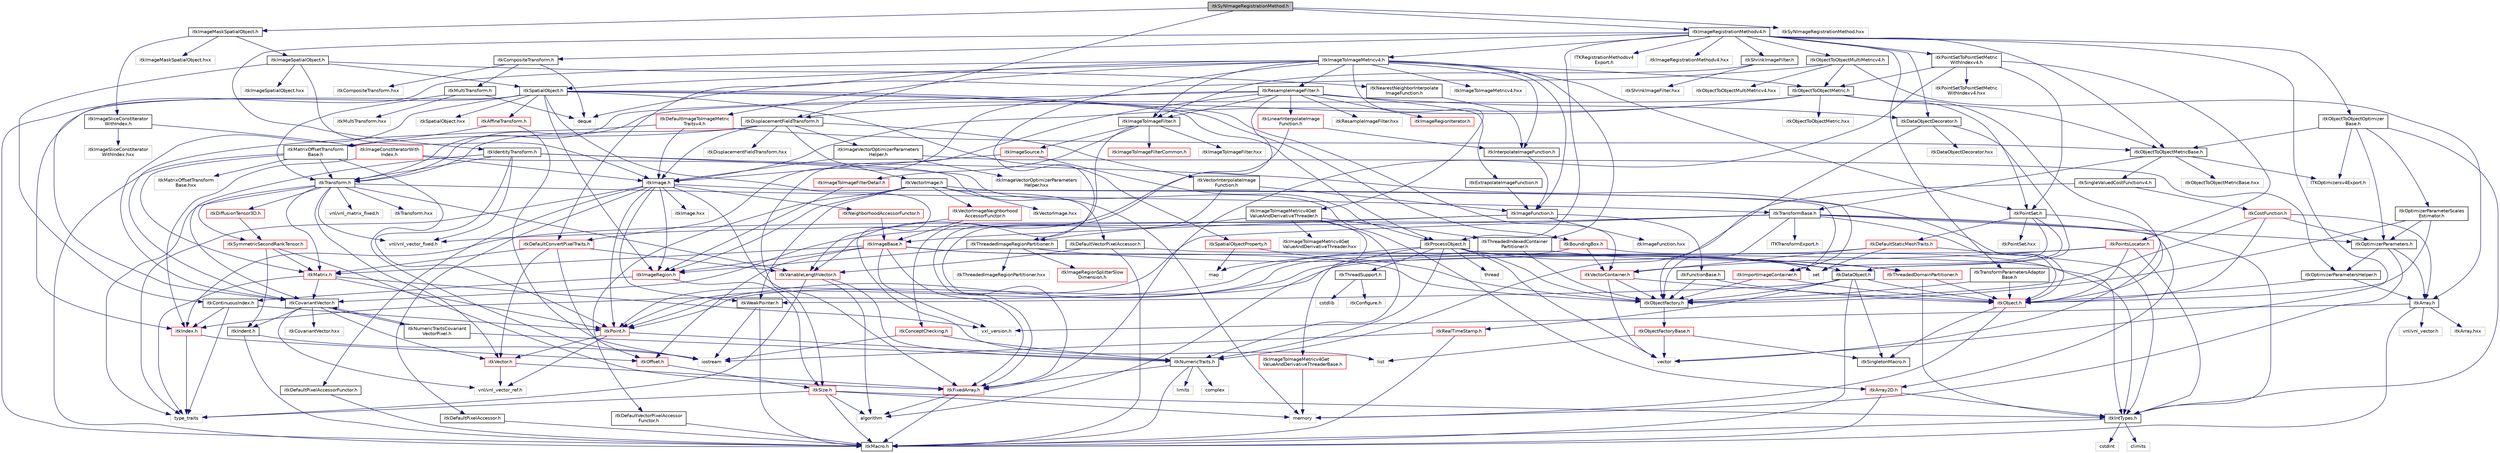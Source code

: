 digraph "itkSyNImageRegistrationMethod.h"
{
 // LATEX_PDF_SIZE
  edge [fontname="Helvetica",fontsize="10",labelfontname="Helvetica",labelfontsize="10"];
  node [fontname="Helvetica",fontsize="10",shape=record];
  Node1 [label="itkSyNImageRegistrationMethod.h",height=0.2,width=0.4,color="black", fillcolor="grey75", style="filled", fontcolor="black",tooltip=" "];
  Node1 -> Node2 [color="midnightblue",fontsize="10",style="solid",fontname="Helvetica"];
  Node2 [label="itkImageRegistrationMethodv4.h",height=0.2,width=0.4,color="black", fillcolor="white", style="filled",URL="$itkImageRegistrationMethodv4_8h.html",tooltip=" "];
  Node2 -> Node3 [color="midnightblue",fontsize="10",style="solid",fontname="Helvetica"];
  Node3 [label="itkProcessObject.h",height=0.2,width=0.4,color="black", fillcolor="white", style="filled",URL="$itkProcessObject_8h.html",tooltip=" "];
  Node3 -> Node4 [color="midnightblue",fontsize="10",style="solid",fontname="Helvetica"];
  Node4 [label="itkDataObject.h",height=0.2,width=0.4,color="black", fillcolor="white", style="filled",URL="$itkDataObject_8h.html",tooltip=" "];
  Node4 -> Node5 [color="midnightblue",fontsize="10",style="solid",fontname="Helvetica"];
  Node5 [label="itkObject.h",height=0.2,width=0.4,color="red", fillcolor="white", style="filled",URL="$itkObject_8h.html",tooltip=" "];
  Node5 -> Node18 [color="midnightblue",fontsize="10",style="solid",fontname="Helvetica"];
  Node18 [label="itkSingletonMacro.h",height=0.2,width=0.4,color="black", fillcolor="white", style="filled",URL="$itkSingletonMacro_8h.html",tooltip=" "];
  Node5 -> Node28 [color="midnightblue",fontsize="10",style="solid",fontname="Helvetica"];
  Node28 [label="memory",height=0.2,width=0.4,color="grey75", fillcolor="white", style="filled",tooltip=" "];
  Node4 -> Node7 [color="midnightblue",fontsize="10",style="solid",fontname="Helvetica"];
  Node7 [label="itkMacro.h",height=0.2,width=0.4,color="black", fillcolor="white", style="filled",URL="$itkMacro_8h.html",tooltip=" "];
  Node4 -> Node18 [color="midnightblue",fontsize="10",style="solid",fontname="Helvetica"];
  Node4 -> Node30 [color="midnightblue",fontsize="10",style="solid",fontname="Helvetica"];
  Node30 [label="itkWeakPointer.h",height=0.2,width=0.4,color="black", fillcolor="white", style="filled",URL="$itkWeakPointer_8h.html",tooltip=" "];
  Node30 -> Node7 [color="midnightblue",fontsize="10",style="solid",fontname="Helvetica"];
  Node30 -> Node9 [color="midnightblue",fontsize="10",style="solid",fontname="Helvetica"];
  Node9 [label="iostream",height=0.2,width=0.4,color="grey75", fillcolor="white", style="filled",tooltip=" "];
  Node4 -> Node31 [color="midnightblue",fontsize="10",style="solid",fontname="Helvetica"];
  Node31 [label="itkRealTimeStamp.h",height=0.2,width=0.4,color="red", fillcolor="white", style="filled",URL="$itkRealTimeStamp_8h.html",tooltip=" "];
  Node31 -> Node7 [color="midnightblue",fontsize="10",style="solid",fontname="Helvetica"];
  Node31 -> Node9 [color="midnightblue",fontsize="10",style="solid",fontname="Helvetica"];
  Node4 -> Node33 [color="midnightblue",fontsize="10",style="solid",fontname="Helvetica"];
  Node33 [label="itkObjectFactory.h",height=0.2,width=0.4,color="black", fillcolor="white", style="filled",URL="$itkObjectFactory_8h.html",tooltip=" "];
  Node33 -> Node34 [color="midnightblue",fontsize="10",style="solid",fontname="Helvetica"];
  Node34 [label="itkObjectFactoryBase.h",height=0.2,width=0.4,color="red", fillcolor="white", style="filled",URL="$itkObjectFactoryBase_8h.html",tooltip=" "];
  Node34 -> Node18 [color="midnightblue",fontsize="10",style="solid",fontname="Helvetica"];
  Node34 -> Node38 [color="midnightblue",fontsize="10",style="solid",fontname="Helvetica"];
  Node38 [label="list",height=0.2,width=0.4,color="grey75", fillcolor="white", style="filled",tooltip=" "];
  Node34 -> Node25 [color="midnightblue",fontsize="10",style="solid",fontname="Helvetica"];
  Node25 [label="vector",height=0.2,width=0.4,color="grey75", fillcolor="white", style="filled",tooltip=" "];
  Node3 -> Node33 [color="midnightblue",fontsize="10",style="solid",fontname="Helvetica"];
  Node3 -> Node39 [color="midnightblue",fontsize="10",style="solid",fontname="Helvetica"];
  Node39 [label="itkNumericTraits.h",height=0.2,width=0.4,color="black", fillcolor="white", style="filled",URL="$itkNumericTraits_8h.html",tooltip=" "];
  Node39 -> Node7 [color="midnightblue",fontsize="10",style="solid",fontname="Helvetica"];
  Node39 -> Node40 [color="midnightblue",fontsize="10",style="solid",fontname="Helvetica"];
  Node40 [label="limits",height=0.2,width=0.4,color="grey75", fillcolor="white", style="filled",tooltip=" "];
  Node39 -> Node41 [color="midnightblue",fontsize="10",style="solid",fontname="Helvetica"];
  Node41 [label="complex",height=0.2,width=0.4,color="grey75", fillcolor="white", style="filled",tooltip=" "];
  Node39 -> Node42 [color="midnightblue",fontsize="10",style="solid",fontname="Helvetica"];
  Node42 [label="itkFixedArray.h",height=0.2,width=0.4,color="red", fillcolor="white", style="filled",URL="$itkFixedArray_8h.html",tooltip=" "];
  Node42 -> Node7 [color="midnightblue",fontsize="10",style="solid",fontname="Helvetica"];
  Node42 -> Node24 [color="midnightblue",fontsize="10",style="solid",fontname="Helvetica"];
  Node24 [label="algorithm",height=0.2,width=0.4,color="grey75", fillcolor="white", style="filled",tooltip=" "];
  Node3 -> Node47 [color="midnightblue",fontsize="10",style="solid",fontname="Helvetica"];
  Node47 [label="itkThreadSupport.h",height=0.2,width=0.4,color="black", fillcolor="white", style="filled",URL="$itkThreadSupport_8h.html",tooltip=" "];
  Node47 -> Node48 [color="midnightblue",fontsize="10",style="solid",fontname="Helvetica"];
  Node48 [label="cstdlib",height=0.2,width=0.4,color="grey75", fillcolor="white", style="filled",tooltip=" "];
  Node47 -> Node12 [color="midnightblue",fontsize="10",style="solid",fontname="Helvetica"];
  Node12 [label="itkConfigure.h",height=0.2,width=0.4,color="grey75", fillcolor="white", style="filled",tooltip=" "];
  Node3 -> Node25 [color="midnightblue",fontsize="10",style="solid",fontname="Helvetica"];
  Node3 -> Node26 [color="midnightblue",fontsize="10",style="solid",fontname="Helvetica"];
  Node26 [label="map",height=0.2,width=0.4,color="grey75", fillcolor="white", style="filled",tooltip=" "];
  Node3 -> Node49 [color="midnightblue",fontsize="10",style="solid",fontname="Helvetica"];
  Node49 [label="set",height=0.2,width=0.4,color="grey75", fillcolor="white", style="filled",tooltip=" "];
  Node3 -> Node24 [color="midnightblue",fontsize="10",style="solid",fontname="Helvetica"];
  Node3 -> Node50 [color="midnightblue",fontsize="10",style="solid",fontname="Helvetica"];
  Node50 [label="thread",height=0.2,width=0.4,color="grey75", fillcolor="white", style="filled",tooltip=" "];
  Node2 -> Node51 [color="midnightblue",fontsize="10",style="solid",fontname="Helvetica"];
  Node51 [label="itkCompositeTransform.h",height=0.2,width=0.4,color="black", fillcolor="white", style="filled",URL="$itkCompositeTransform_8h.html",tooltip=" "];
  Node51 -> Node52 [color="midnightblue",fontsize="10",style="solid",fontname="Helvetica"];
  Node52 [label="itkMultiTransform.h",height=0.2,width=0.4,color="black", fillcolor="white", style="filled",URL="$itkMultiTransform_8h.html",tooltip=" "];
  Node52 -> Node53 [color="midnightblue",fontsize="10",style="solid",fontname="Helvetica"];
  Node53 [label="itkTransform.h",height=0.2,width=0.4,color="black", fillcolor="white", style="filled",URL="$itkTransform_8h.html",tooltip=" "];
  Node53 -> Node11 [color="midnightblue",fontsize="10",style="solid",fontname="Helvetica"];
  Node11 [label="type_traits",height=0.2,width=0.4,color="grey75", fillcolor="white", style="filled",tooltip=" "];
  Node53 -> Node54 [color="midnightblue",fontsize="10",style="solid",fontname="Helvetica"];
  Node54 [label="itkTransformBase.h",height=0.2,width=0.4,color="black", fillcolor="white", style="filled",URL="$itkTransformBase_8h.html",tooltip=" "];
  Node54 -> Node55 [color="midnightblue",fontsize="10",style="solid",fontname="Helvetica"];
  Node55 [label="ITKTransformExport.h",height=0.2,width=0.4,color="grey75", fillcolor="white", style="filled",tooltip=" "];
  Node54 -> Node5 [color="midnightblue",fontsize="10",style="solid",fontname="Helvetica"];
  Node54 -> Node56 [color="midnightblue",fontsize="10",style="solid",fontname="Helvetica"];
  Node56 [label="itkPoint.h",height=0.2,width=0.4,color="red", fillcolor="white", style="filled",URL="$itkPoint_8h.html",tooltip=" "];
  Node56 -> Node39 [color="midnightblue",fontsize="10",style="solid",fontname="Helvetica"];
  Node56 -> Node57 [color="midnightblue",fontsize="10",style="solid",fontname="Helvetica"];
  Node57 [label="itkVector.h",height=0.2,width=0.4,color="red", fillcolor="white", style="filled",URL="$itkVector_8h.html",tooltip=" "];
  Node57 -> Node42 [color="midnightblue",fontsize="10",style="solid",fontname="Helvetica"];
  Node57 -> Node58 [color="midnightblue",fontsize="10",style="solid",fontname="Helvetica"];
  Node58 [label="vnl/vnl_vector_ref.h",height=0.2,width=0.4,color="grey75", fillcolor="white", style="filled",tooltip=" "];
  Node56 -> Node58 [color="midnightblue",fontsize="10",style="solid",fontname="Helvetica"];
  Node54 -> Node69 [color="midnightblue",fontsize="10",style="solid",fontname="Helvetica"];
  Node69 [label="itkCovariantVector.h",height=0.2,width=0.4,color="black", fillcolor="white", style="filled",URL="$itkCovariantVector_8h.html",tooltip=" "];
  Node69 -> Node19 [color="midnightblue",fontsize="10",style="solid",fontname="Helvetica"];
  Node19 [label="itkIndent.h",height=0.2,width=0.4,color="black", fillcolor="white", style="filled",URL="$itkIndent_8h.html",tooltip=" "];
  Node19 -> Node7 [color="midnightblue",fontsize="10",style="solid",fontname="Helvetica"];
  Node19 -> Node9 [color="midnightblue",fontsize="10",style="solid",fontname="Helvetica"];
  Node69 -> Node57 [color="midnightblue",fontsize="10",style="solid",fontname="Helvetica"];
  Node69 -> Node58 [color="midnightblue",fontsize="10",style="solid",fontname="Helvetica"];
  Node69 -> Node70 [color="midnightblue",fontsize="10",style="solid",fontname="Helvetica"];
  Node70 [label="itkNumericTraitsCovariant\lVectorPixel.h",height=0.2,width=0.4,color="black", fillcolor="white", style="filled",URL="$itkNumericTraitsCovariantVectorPixel_8h.html",tooltip=" "];
  Node70 -> Node39 [color="midnightblue",fontsize="10",style="solid",fontname="Helvetica"];
  Node70 -> Node69 [color="midnightblue",fontsize="10",style="solid",fontname="Helvetica"];
  Node69 -> Node71 [color="midnightblue",fontsize="10",style="solid",fontname="Helvetica"];
  Node71 [label="itkCovariantVector.hxx",height=0.2,width=0.4,color="grey75", fillcolor="white", style="filled",tooltip=" "];
  Node54 -> Node72 [color="midnightblue",fontsize="10",style="solid",fontname="Helvetica"];
  Node72 [label="vnl/vnl_vector_fixed.h",height=0.2,width=0.4,color="grey75", fillcolor="white", style="filled",tooltip=" "];
  Node54 -> Node73 [color="midnightblue",fontsize="10",style="solid",fontname="Helvetica"];
  Node73 [label="itkArray2D.h",height=0.2,width=0.4,color="red", fillcolor="white", style="filled",URL="$itkArray2D_8h.html",tooltip=" "];
  Node73 -> Node7 [color="midnightblue",fontsize="10",style="solid",fontname="Helvetica"];
  Node73 -> Node14 [color="midnightblue",fontsize="10",style="solid",fontname="Helvetica"];
  Node14 [label="itkIntTypes.h",height=0.2,width=0.4,color="black", fillcolor="white", style="filled",URL="$itkIntTypes_8h.html",tooltip=" "];
  Node14 -> Node7 [color="midnightblue",fontsize="10",style="solid",fontname="Helvetica"];
  Node14 -> Node15 [color="midnightblue",fontsize="10",style="solid",fontname="Helvetica"];
  Node15 [label="cstdint",height=0.2,width=0.4,color="grey75", fillcolor="white", style="filled",tooltip=" "];
  Node14 -> Node16 [color="midnightblue",fontsize="10",style="solid",fontname="Helvetica"];
  Node16 [label="climits",height=0.2,width=0.4,color="grey75", fillcolor="white", style="filled",tooltip=" "];
  Node54 -> Node76 [color="midnightblue",fontsize="10",style="solid",fontname="Helvetica"];
  Node76 [label="itkOptimizerParameters.h",height=0.2,width=0.4,color="black", fillcolor="white", style="filled",URL="$itkOptimizerParameters_8h.html",tooltip=" "];
  Node76 -> Node77 [color="midnightblue",fontsize="10",style="solid",fontname="Helvetica"];
  Node77 [label="itkArray.h",height=0.2,width=0.4,color="black", fillcolor="white", style="filled",URL="$itkArray_8h.html",tooltip=" "];
  Node77 -> Node7 [color="midnightblue",fontsize="10",style="solid",fontname="Helvetica"];
  Node77 -> Node67 [color="midnightblue",fontsize="10",style="solid",fontname="Helvetica"];
  Node67 [label="vxl_version.h",height=0.2,width=0.4,color="grey75", fillcolor="white", style="filled",tooltip=" "];
  Node77 -> Node78 [color="midnightblue",fontsize="10",style="solid",fontname="Helvetica"];
  Node78 [label="vnl/vnl_vector.h",height=0.2,width=0.4,color="grey75", fillcolor="white", style="filled",tooltip=" "];
  Node77 -> Node79 [color="midnightblue",fontsize="10",style="solid",fontname="Helvetica"];
  Node79 [label="itkArray.hxx",height=0.2,width=0.4,color="grey75", fillcolor="white", style="filled",tooltip=" "];
  Node76 -> Node80 [color="midnightblue",fontsize="10",style="solid",fontname="Helvetica"];
  Node80 [label="itkOptimizerParametersHelper.h",height=0.2,width=0.4,color="black", fillcolor="white", style="filled",URL="$itkOptimizerParametersHelper_8h.html",tooltip=" "];
  Node80 -> Node5 [color="midnightblue",fontsize="10",style="solid",fontname="Helvetica"];
  Node80 -> Node77 [color="midnightblue",fontsize="10",style="solid",fontname="Helvetica"];
  Node76 -> Node28 [color="midnightblue",fontsize="10",style="solid",fontname="Helvetica"];
  Node54 -> Node33 [color="midnightblue",fontsize="10",style="solid",fontname="Helvetica"];
  Node54 -> Node14 [color="midnightblue",fontsize="10",style="solid",fontname="Helvetica"];
  Node53 -> Node57 [color="midnightblue",fontsize="10",style="solid",fontname="Helvetica"];
  Node53 -> Node81 [color="midnightblue",fontsize="10",style="solid",fontname="Helvetica"];
  Node81 [label="itkSymmetricSecondRankTensor.h",height=0.2,width=0.4,color="red", fillcolor="white", style="filled",URL="$itkSymmetricSecondRankTensor_8h.html",tooltip=" "];
  Node81 -> Node19 [color="midnightblue",fontsize="10",style="solid",fontname="Helvetica"];
  Node81 -> Node42 [color="midnightblue",fontsize="10",style="solid",fontname="Helvetica"];
  Node81 -> Node82 [color="midnightblue",fontsize="10",style="solid",fontname="Helvetica"];
  Node82 [label="itkMatrix.h",height=0.2,width=0.4,color="red", fillcolor="white", style="filled",URL="$itkMatrix_8h.html",tooltip=" "];
  Node82 -> Node56 [color="midnightblue",fontsize="10",style="solid",fontname="Helvetica"];
  Node82 -> Node69 [color="midnightblue",fontsize="10",style="solid",fontname="Helvetica"];
  Node82 -> Node67 [color="midnightblue",fontsize="10",style="solid",fontname="Helvetica"];
  Node82 -> Node11 [color="midnightblue",fontsize="10",style="solid",fontname="Helvetica"];
  Node53 -> Node96 [color="midnightblue",fontsize="10",style="solid",fontname="Helvetica"];
  Node96 [label="itkDiffusionTensor3D.h",height=0.2,width=0.4,color="red", fillcolor="white", style="filled",URL="$itkDiffusionTensor3D_8h.html",tooltip=" "];
  Node96 -> Node81 [color="midnightblue",fontsize="10",style="solid",fontname="Helvetica"];
  Node53 -> Node99 [color="midnightblue",fontsize="10",style="solid",fontname="Helvetica"];
  Node99 [label="itkVariableLengthVector.h",height=0.2,width=0.4,color="red", fillcolor="white", style="filled",URL="$itkVariableLengthVector_8h.html",tooltip=" "];
  Node99 -> Node24 [color="midnightblue",fontsize="10",style="solid",fontname="Helvetica"];
  Node99 -> Node11 [color="midnightblue",fontsize="10",style="solid",fontname="Helvetica"];
  Node99 -> Node39 [color="midnightblue",fontsize="10",style="solid",fontname="Helvetica"];
  Node53 -> Node72 [color="midnightblue",fontsize="10",style="solid",fontname="Helvetica"];
  Node53 -> Node92 [color="midnightblue",fontsize="10",style="solid",fontname="Helvetica"];
  Node92 [label="vnl/vnl_matrix_fixed.h",height=0.2,width=0.4,color="grey75", fillcolor="white", style="filled",tooltip=" "];
  Node53 -> Node82 [color="midnightblue",fontsize="10",style="solid",fontname="Helvetica"];
  Node53 -> Node107 [color="midnightblue",fontsize="10",style="solid",fontname="Helvetica"];
  Node107 [label="itkTransform.hxx",height=0.2,width=0.4,color="grey75", fillcolor="white", style="filled",tooltip=" "];
  Node52 -> Node108 [color="midnightblue",fontsize="10",style="solid",fontname="Helvetica"];
  Node108 [label="deque",height=0.2,width=0.4,color="grey75", fillcolor="white", style="filled",tooltip=" "];
  Node52 -> Node109 [color="midnightblue",fontsize="10",style="solid",fontname="Helvetica"];
  Node109 [label="itkMultiTransform.hxx",height=0.2,width=0.4,color="grey75", fillcolor="white", style="filled",tooltip=" "];
  Node51 -> Node108 [color="midnightblue",fontsize="10",style="solid",fontname="Helvetica"];
  Node51 -> Node110 [color="midnightblue",fontsize="10",style="solid",fontname="Helvetica"];
  Node110 [label="itkCompositeTransform.hxx",height=0.2,width=0.4,color="grey75", fillcolor="white", style="filled",tooltip=" "];
  Node2 -> Node111 [color="midnightblue",fontsize="10",style="solid",fontname="Helvetica"];
  Node111 [label="itkDataObjectDecorator.h",height=0.2,width=0.4,color="black", fillcolor="white", style="filled",URL="$itkDataObjectDecorator_8h.html",tooltip=" "];
  Node111 -> Node4 [color="midnightblue",fontsize="10",style="solid",fontname="Helvetica"];
  Node111 -> Node33 [color="midnightblue",fontsize="10",style="solid",fontname="Helvetica"];
  Node111 -> Node112 [color="midnightblue",fontsize="10",style="solid",fontname="Helvetica"];
  Node112 [label="itkDataObjectDecorator.hxx",height=0.2,width=0.4,color="grey75", fillcolor="white", style="filled",tooltip=" "];
  Node2 -> Node113 [color="midnightblue",fontsize="10",style="solid",fontname="Helvetica"];
  Node113 [label="itkObjectToObjectMetricBase.h",height=0.2,width=0.4,color="black", fillcolor="white", style="filled",URL="$itkObjectToObjectMetricBase_8h.html",tooltip=" "];
  Node113 -> Node54 [color="midnightblue",fontsize="10",style="solid",fontname="Helvetica"];
  Node113 -> Node114 [color="midnightblue",fontsize="10",style="solid",fontname="Helvetica"];
  Node114 [label="itkSingleValuedCostFunctionv4.h",height=0.2,width=0.4,color="black", fillcolor="white", style="filled",URL="$itkSingleValuedCostFunctionv4_8h.html",tooltip=" "];
  Node114 -> Node115 [color="midnightblue",fontsize="10",style="solid",fontname="Helvetica"];
  Node115 [label="itkCostFunction.h",height=0.2,width=0.4,color="red", fillcolor="white", style="filled",URL="$itkCostFunction_8h.html",tooltip=" "];
  Node115 -> Node5 [color="midnightblue",fontsize="10",style="solid",fontname="Helvetica"];
  Node115 -> Node33 [color="midnightblue",fontsize="10",style="solid",fontname="Helvetica"];
  Node115 -> Node77 [color="midnightblue",fontsize="10",style="solid",fontname="Helvetica"];
  Node115 -> Node76 [color="midnightblue",fontsize="10",style="solid",fontname="Helvetica"];
  Node114 -> Node39 [color="midnightblue",fontsize="10",style="solid",fontname="Helvetica"];
  Node113 -> Node117 [color="midnightblue",fontsize="10",style="solid",fontname="Helvetica"];
  Node117 [label="ITKOptimizersv4Export.h",height=0.2,width=0.4,color="grey75", fillcolor="white", style="filled",tooltip=" "];
  Node113 -> Node118 [color="midnightblue",fontsize="10",style="solid",fontname="Helvetica"];
  Node118 [label="itkObjectToObjectMetricBase.hxx",height=0.2,width=0.4,color="grey75", fillcolor="white", style="filled",tooltip=" "];
  Node2 -> Node119 [color="midnightblue",fontsize="10",style="solid",fontname="Helvetica"];
  Node119 [label="itkObjectToObjectMultiMetricv4.h",height=0.2,width=0.4,color="black", fillcolor="white", style="filled",URL="$itkObjectToObjectMultiMetricv4_8h.html",tooltip=" "];
  Node119 -> Node120 [color="midnightblue",fontsize="10",style="solid",fontname="Helvetica"];
  Node120 [label="itkObjectToObjectMetric.h",height=0.2,width=0.4,color="black", fillcolor="white", style="filled",URL="$itkObjectToObjectMetric_8h.html",tooltip=" "];
  Node120 -> Node113 [color="midnightblue",fontsize="10",style="solid",fontname="Helvetica"];
  Node120 -> Node121 [color="midnightblue",fontsize="10",style="solid",fontname="Helvetica"];
  Node121 [label="itkDisplacementFieldTransform.h",height=0.2,width=0.4,color="black", fillcolor="white", style="filled",URL="$itkDisplacementFieldTransform_8h.html",tooltip=" "];
  Node121 -> Node53 [color="midnightblue",fontsize="10",style="solid",fontname="Helvetica"];
  Node121 -> Node122 [color="midnightblue",fontsize="10",style="solid",fontname="Helvetica"];
  Node122 [label="itkImage.h",height=0.2,width=0.4,color="black", fillcolor="white", style="filled",URL="$itkImage_8h.html",tooltip=" "];
  Node122 -> Node123 [color="midnightblue",fontsize="10",style="solid",fontname="Helvetica"];
  Node123 [label="itkImageRegion.h",height=0.2,width=0.4,color="red", fillcolor="white", style="filled",URL="$itkImageRegion_8h.html",tooltip=" "];
  Node123 -> Node125 [color="midnightblue",fontsize="10",style="solid",fontname="Helvetica"];
  Node125 [label="itkSize.h",height=0.2,width=0.4,color="red", fillcolor="white", style="filled",URL="$itkSize_8h.html",tooltip=" "];
  Node125 -> Node14 [color="midnightblue",fontsize="10",style="solid",fontname="Helvetica"];
  Node125 -> Node7 [color="midnightblue",fontsize="10",style="solid",fontname="Helvetica"];
  Node125 -> Node24 [color="midnightblue",fontsize="10",style="solid",fontname="Helvetica"];
  Node125 -> Node11 [color="midnightblue",fontsize="10",style="solid",fontname="Helvetica"];
  Node125 -> Node28 [color="midnightblue",fontsize="10",style="solid",fontname="Helvetica"];
  Node123 -> Node127 [color="midnightblue",fontsize="10",style="solid",fontname="Helvetica"];
  Node127 [label="itkContinuousIndex.h",height=0.2,width=0.4,color="black", fillcolor="white", style="filled",URL="$itkContinuousIndex_8h.html",tooltip=" "];
  Node127 -> Node56 [color="midnightblue",fontsize="10",style="solid",fontname="Helvetica"];
  Node127 -> Node128 [color="midnightblue",fontsize="10",style="solid",fontname="Helvetica"];
  Node128 [label="itkIndex.h",height=0.2,width=0.4,color="red", fillcolor="white", style="filled",URL="$itkIndex_8h.html",tooltip=" "];
  Node128 -> Node129 [color="midnightblue",fontsize="10",style="solid",fontname="Helvetica"];
  Node129 [label="itkOffset.h",height=0.2,width=0.4,color="red", fillcolor="white", style="filled",URL="$itkOffset_8h.html",tooltip=" "];
  Node129 -> Node125 [color="midnightblue",fontsize="10",style="solid",fontname="Helvetica"];
  Node128 -> Node11 [color="midnightblue",fontsize="10",style="solid",fontname="Helvetica"];
  Node127 -> Node11 [color="midnightblue",fontsize="10",style="solid",fontname="Helvetica"];
  Node122 -> Node131 [color="midnightblue",fontsize="10",style="solid",fontname="Helvetica"];
  Node131 [label="itkImportImageContainer.h",height=0.2,width=0.4,color="red", fillcolor="white", style="filled",URL="$itkImportImageContainer_8h.html",tooltip=" "];
  Node131 -> Node5 [color="midnightblue",fontsize="10",style="solid",fontname="Helvetica"];
  Node131 -> Node33 [color="midnightblue",fontsize="10",style="solid",fontname="Helvetica"];
  Node122 -> Node133 [color="midnightblue",fontsize="10",style="solid",fontname="Helvetica"];
  Node133 [label="itkDefaultPixelAccessor.h",height=0.2,width=0.4,color="black", fillcolor="white", style="filled",URL="$itkDefaultPixelAccessor_8h.html",tooltip=" "];
  Node133 -> Node7 [color="midnightblue",fontsize="10",style="solid",fontname="Helvetica"];
  Node122 -> Node134 [color="midnightblue",fontsize="10",style="solid",fontname="Helvetica"];
  Node134 [label="itkDefaultPixelAccessorFunctor.h",height=0.2,width=0.4,color="black", fillcolor="white", style="filled",URL="$itkDefaultPixelAccessorFunctor_8h.html",tooltip=" "];
  Node134 -> Node7 [color="midnightblue",fontsize="10",style="solid",fontname="Helvetica"];
  Node122 -> Node56 [color="midnightblue",fontsize="10",style="solid",fontname="Helvetica"];
  Node122 -> Node42 [color="midnightblue",fontsize="10",style="solid",fontname="Helvetica"];
  Node122 -> Node30 [color="midnightblue",fontsize="10",style="solid",fontname="Helvetica"];
  Node122 -> Node135 [color="midnightblue",fontsize="10",style="solid",fontname="Helvetica"];
  Node135 [label="itkNeighborhoodAccessorFunctor.h",height=0.2,width=0.4,color="red", fillcolor="white", style="filled",URL="$itkNeighborhoodAccessorFunctor_8h.html",tooltip=" "];
  Node135 -> Node142 [color="midnightblue",fontsize="10",style="solid",fontname="Helvetica"];
  Node142 [label="itkImageBase.h",height=0.2,width=0.4,color="red", fillcolor="white", style="filled",URL="$itkImageBase_8h.html",tooltip=" "];
  Node142 -> Node4 [color="midnightblue",fontsize="10",style="solid",fontname="Helvetica"];
  Node142 -> Node123 [color="midnightblue",fontsize="10",style="solid",fontname="Helvetica"];
  Node142 -> Node82 [color="midnightblue",fontsize="10",style="solid",fontname="Helvetica"];
  Node142 -> Node33 [color="midnightblue",fontsize="10",style="solid",fontname="Helvetica"];
  Node142 -> Node129 [color="midnightblue",fontsize="10",style="solid",fontname="Helvetica"];
  Node142 -> Node42 [color="midnightblue",fontsize="10",style="solid",fontname="Helvetica"];
  Node142 -> Node67 [color="midnightblue",fontsize="10",style="solid",fontname="Helvetica"];
  Node122 -> Node11 [color="midnightblue",fontsize="10",style="solid",fontname="Helvetica"];
  Node122 -> Node146 [color="midnightblue",fontsize="10",style="solid",fontname="Helvetica"];
  Node146 [label="itkImage.hxx",height=0.2,width=0.4,color="grey75", fillcolor="white", style="filled",tooltip=" "];
  Node121 -> Node147 [color="midnightblue",fontsize="10",style="solid",fontname="Helvetica"];
  Node147 [label="itkVectorImage.h",height=0.2,width=0.4,color="black", fillcolor="white", style="filled",URL="$itkVectorImage_8h.html",tooltip=" "];
  Node147 -> Node123 [color="midnightblue",fontsize="10",style="solid",fontname="Helvetica"];
  Node147 -> Node131 [color="midnightblue",fontsize="10",style="solid",fontname="Helvetica"];
  Node147 -> Node148 [color="midnightblue",fontsize="10",style="solid",fontname="Helvetica"];
  Node148 [label="itkDefaultVectorPixelAccessor.h",height=0.2,width=0.4,color="black", fillcolor="white", style="filled",URL="$itkDefaultVectorPixelAccessor_8h.html",tooltip=" "];
  Node148 -> Node7 [color="midnightblue",fontsize="10",style="solid",fontname="Helvetica"];
  Node148 -> Node99 [color="midnightblue",fontsize="10",style="solid",fontname="Helvetica"];
  Node148 -> Node14 [color="midnightblue",fontsize="10",style="solid",fontname="Helvetica"];
  Node147 -> Node149 [color="midnightblue",fontsize="10",style="solid",fontname="Helvetica"];
  Node149 [label="itkDefaultVectorPixelAccessor\lFunctor.h",height=0.2,width=0.4,color="black", fillcolor="white", style="filled",URL="$itkDefaultVectorPixelAccessorFunctor_8h.html",tooltip=" "];
  Node149 -> Node7 [color="midnightblue",fontsize="10",style="solid",fontname="Helvetica"];
  Node147 -> Node150 [color="midnightblue",fontsize="10",style="solid",fontname="Helvetica"];
  Node150 [label="itkVectorImageNeighborhood\lAccessorFunctor.h",height=0.2,width=0.4,color="red", fillcolor="white", style="filled",URL="$itkVectorImageNeighborhoodAccessorFunctor_8h.html",tooltip=" "];
  Node150 -> Node99 [color="midnightblue",fontsize="10",style="solid",fontname="Helvetica"];
  Node150 -> Node142 [color="midnightblue",fontsize="10",style="solid",fontname="Helvetica"];
  Node147 -> Node30 [color="midnightblue",fontsize="10",style="solid",fontname="Helvetica"];
  Node147 -> Node151 [color="midnightblue",fontsize="10",style="solid",fontname="Helvetica"];
  Node151 [label="itkVectorImage.hxx",height=0.2,width=0.4,color="grey75", fillcolor="white", style="filled",tooltip=" "];
  Node121 -> Node152 [color="midnightblue",fontsize="10",style="solid",fontname="Helvetica"];
  Node152 [label="itkMatrixOffsetTransform\lBase.h",height=0.2,width=0.4,color="black", fillcolor="white", style="filled",URL="$itkMatrixOffsetTransformBase_8h.html",tooltip=" "];
  Node152 -> Node7 [color="midnightblue",fontsize="10",style="solid",fontname="Helvetica"];
  Node152 -> Node82 [color="midnightblue",fontsize="10",style="solid",fontname="Helvetica"];
  Node152 -> Node53 [color="midnightblue",fontsize="10",style="solid",fontname="Helvetica"];
  Node152 -> Node9 [color="midnightblue",fontsize="10",style="solid",fontname="Helvetica"];
  Node152 -> Node153 [color="midnightblue",fontsize="10",style="solid",fontname="Helvetica"];
  Node153 [label="itkMatrixOffsetTransform\lBase.hxx",height=0.2,width=0.4,color="grey75", fillcolor="white", style="filled",tooltip=" "];
  Node121 -> Node154 [color="midnightblue",fontsize="10",style="solid",fontname="Helvetica"];
  Node154 [label="itkImageVectorOptimizerParameters\lHelper.h",height=0.2,width=0.4,color="black", fillcolor="white", style="filled",URL="$itkImageVectorOptimizerParametersHelper_8h.html",tooltip=" "];
  Node154 -> Node80 [color="midnightblue",fontsize="10",style="solid",fontname="Helvetica"];
  Node154 -> Node122 [color="midnightblue",fontsize="10",style="solid",fontname="Helvetica"];
  Node154 -> Node155 [color="midnightblue",fontsize="10",style="solid",fontname="Helvetica"];
  Node155 [label="itkImageVectorOptimizerParameters\lHelper.hxx",height=0.2,width=0.4,color="grey75", fillcolor="white", style="filled",tooltip=" "];
  Node121 -> Node156 [color="midnightblue",fontsize="10",style="solid",fontname="Helvetica"];
  Node156 [label="itkVectorInterpolateImage\lFunction.h",height=0.2,width=0.4,color="black", fillcolor="white", style="filled",URL="$itkVectorInterpolateImageFunction_8h.html",tooltip=" "];
  Node156 -> Node157 [color="midnightblue",fontsize="10",style="solid",fontname="Helvetica"];
  Node157 [label="itkImageFunction.h",height=0.2,width=0.4,color="black", fillcolor="white", style="filled",URL="$itkImageFunction_8h.html",tooltip=" "];
  Node157 -> Node158 [color="midnightblue",fontsize="10",style="solid",fontname="Helvetica"];
  Node158 [label="itkFunctionBase.h",height=0.2,width=0.4,color="black", fillcolor="white", style="filled",URL="$itkFunctionBase_8h.html",tooltip=" "];
  Node158 -> Node5 [color="midnightblue",fontsize="10",style="solid",fontname="Helvetica"];
  Node158 -> Node33 [color="midnightblue",fontsize="10",style="solid",fontname="Helvetica"];
  Node157 -> Node128 [color="midnightblue",fontsize="10",style="solid",fontname="Helvetica"];
  Node157 -> Node142 [color="midnightblue",fontsize="10",style="solid",fontname="Helvetica"];
  Node157 -> Node159 [color="midnightblue",fontsize="10",style="solid",fontname="Helvetica"];
  Node159 [label="itkImageFunction.hxx",height=0.2,width=0.4,color="grey75", fillcolor="white", style="filled",tooltip=" "];
  Node156 -> Node42 [color="midnightblue",fontsize="10",style="solid",fontname="Helvetica"];
  Node121 -> Node160 [color="midnightblue",fontsize="10",style="solid",fontname="Helvetica"];
  Node160 [label="itkDisplacementFieldTransform.hxx",height=0.2,width=0.4,color="grey75", fillcolor="white", style="filled",tooltip=" "];
  Node120 -> Node122 [color="midnightblue",fontsize="10",style="solid",fontname="Helvetica"];
  Node120 -> Node5 [color="midnightblue",fontsize="10",style="solid",fontname="Helvetica"];
  Node120 -> Node161 [color="midnightblue",fontsize="10",style="solid",fontname="Helvetica"];
  Node161 [label="itkPointSet.h",height=0.2,width=0.4,color="black", fillcolor="white", style="filled",URL="$itkPointSet_8h.html",tooltip=" "];
  Node161 -> Node4 [color="midnightblue",fontsize="10",style="solid",fontname="Helvetica"];
  Node161 -> Node162 [color="midnightblue",fontsize="10",style="solid",fontname="Helvetica"];
  Node162 [label="itkDefaultStaticMeshTraits.h",height=0.2,width=0.4,color="red", fillcolor="white", style="filled",URL="$itkDefaultStaticMeshTraits_8h.html",tooltip=" "];
  Node162 -> Node167 [color="midnightblue",fontsize="10",style="solid",fontname="Helvetica"];
  Node167 [label="itkVectorContainer.h",height=0.2,width=0.4,color="red", fillcolor="white", style="filled",URL="$itkVectorContainer_8h.html",tooltip=" "];
  Node167 -> Node5 [color="midnightblue",fontsize="10",style="solid",fontname="Helvetica"];
  Node167 -> Node33 [color="midnightblue",fontsize="10",style="solid",fontname="Helvetica"];
  Node167 -> Node25 [color="midnightblue",fontsize="10",style="solid",fontname="Helvetica"];
  Node162 -> Node56 [color="midnightblue",fontsize="10",style="solid",fontname="Helvetica"];
  Node162 -> Node14 [color="midnightblue",fontsize="10",style="solid",fontname="Helvetica"];
  Node162 -> Node49 [color="midnightblue",fontsize="10",style="solid",fontname="Helvetica"];
  Node161 -> Node25 [color="midnightblue",fontsize="10",style="solid",fontname="Helvetica"];
  Node161 -> Node49 [color="midnightblue",fontsize="10",style="solid",fontname="Helvetica"];
  Node161 -> Node169 [color="midnightblue",fontsize="10",style="solid",fontname="Helvetica"];
  Node169 [label="itkPointSet.hxx",height=0.2,width=0.4,color="grey75", fillcolor="white", style="filled",tooltip=" "];
  Node120 -> Node53 [color="midnightblue",fontsize="10",style="solid",fontname="Helvetica"];
  Node120 -> Node170 [color="midnightblue",fontsize="10",style="solid",fontname="Helvetica"];
  Node170 [label="itkObjectToObjectMetric.hxx",height=0.2,width=0.4,color="grey75", fillcolor="white", style="filled",tooltip=" "];
  Node119 -> Node77 [color="midnightblue",fontsize="10",style="solid",fontname="Helvetica"];
  Node119 -> Node108 [color="midnightblue",fontsize="10",style="solid",fontname="Helvetica"];
  Node119 -> Node171 [color="midnightblue",fontsize="10",style="solid",fontname="Helvetica"];
  Node171 [label="itkObjectToObjectMultiMetricv4.hxx",height=0.2,width=0.4,color="grey75", fillcolor="white", style="filled",tooltip=" "];
  Node2 -> Node172 [color="midnightblue",fontsize="10",style="solid",fontname="Helvetica"];
  Node172 [label="itkObjectToObjectOptimizer\lBase.h",height=0.2,width=0.4,color="black", fillcolor="white", style="filled",URL="$itkObjectToObjectOptimizerBase_8h.html",tooltip=" "];
  Node172 -> Node117 [color="midnightblue",fontsize="10",style="solid",fontname="Helvetica"];
  Node172 -> Node76 [color="midnightblue",fontsize="10",style="solid",fontname="Helvetica"];
  Node172 -> Node173 [color="midnightblue",fontsize="10",style="solid",fontname="Helvetica"];
  Node173 [label="itkOptimizerParameterScales\lEstimator.h",height=0.2,width=0.4,color="black", fillcolor="white", style="filled",URL="$itkOptimizerParameterScalesEstimator_8h.html",tooltip=" "];
  Node173 -> Node5 [color="midnightblue",fontsize="10",style="solid",fontname="Helvetica"];
  Node173 -> Node33 [color="midnightblue",fontsize="10",style="solid",fontname="Helvetica"];
  Node173 -> Node76 [color="midnightblue",fontsize="10",style="solid",fontname="Helvetica"];
  Node172 -> Node113 [color="midnightblue",fontsize="10",style="solid",fontname="Helvetica"];
  Node172 -> Node14 [color="midnightblue",fontsize="10",style="solid",fontname="Helvetica"];
  Node2 -> Node174 [color="midnightblue",fontsize="10",style="solid",fontname="Helvetica"];
  Node174 [label="itkImageToImageMetricv4.h",height=0.2,width=0.4,color="black", fillcolor="white", style="filled",URL="$itkImageToImageMetricv4_8h.html",tooltip=" "];
  Node174 -> Node69 [color="midnightblue",fontsize="10",style="solid",fontname="Helvetica"];
  Node174 -> Node157 [color="midnightblue",fontsize="10",style="solid",fontname="Helvetica"];
  Node174 -> Node120 [color="midnightblue",fontsize="10",style="solid",fontname="Helvetica"];
  Node174 -> Node175 [color="midnightblue",fontsize="10",style="solid",fontname="Helvetica"];
  Node175 [label="itkInterpolateImageFunction.h",height=0.2,width=0.4,color="black", fillcolor="white", style="filled",URL="$itkInterpolateImageFunction_8h.html",tooltip=" "];
  Node175 -> Node157 [color="midnightblue",fontsize="10",style="solid",fontname="Helvetica"];
  Node174 -> Node176 [color="midnightblue",fontsize="10",style="solid",fontname="Helvetica"];
  Node176 [label="itkSpatialObject.h",height=0.2,width=0.4,color="black", fillcolor="white", style="filled",URL="$itkSpatialObject_8h.html",tooltip=" "];
  Node176 -> Node69 [color="midnightblue",fontsize="10",style="solid",fontname="Helvetica"];
  Node176 -> Node7 [color="midnightblue",fontsize="10",style="solid",fontname="Helvetica"];
  Node176 -> Node38 [color="midnightblue",fontsize="10",style="solid",fontname="Helvetica"];
  Node176 -> Node177 [color="midnightblue",fontsize="10",style="solid",fontname="Helvetica"];
  Node177 [label="itkSpatialObjectProperty.h",height=0.2,width=0.4,color="red", fillcolor="white", style="filled",URL="$itkSpatialObjectProperty_8h.html",tooltip=" "];
  Node177 -> Node26 [color="midnightblue",fontsize="10",style="solid",fontname="Helvetica"];
  Node177 -> Node33 [color="midnightblue",fontsize="10",style="solid",fontname="Helvetica"];
  Node176 -> Node3 [color="midnightblue",fontsize="10",style="solid",fontname="Helvetica"];
  Node176 -> Node128 [color="midnightblue",fontsize="10",style="solid",fontname="Helvetica"];
  Node176 -> Node123 [color="midnightblue",fontsize="10",style="solid",fontname="Helvetica"];
  Node176 -> Node182 [color="midnightblue",fontsize="10",style="solid",fontname="Helvetica"];
  Node182 [label="itkAffineTransform.h",height=0.2,width=0.4,color="red", fillcolor="white", style="filled",URL="$itkAffineTransform_8h.html",tooltip=" "];
  Node182 -> Node152 [color="midnightblue",fontsize="10",style="solid",fontname="Helvetica"];
  Node182 -> Node9 [color="midnightblue",fontsize="10",style="solid",fontname="Helvetica"];
  Node176 -> Node167 [color="midnightblue",fontsize="10",style="solid",fontname="Helvetica"];
  Node176 -> Node184 [color="midnightblue",fontsize="10",style="solid",fontname="Helvetica"];
  Node184 [label="itkBoundingBox.h",height=0.2,width=0.4,color="red", fillcolor="white", style="filled",URL="$itkBoundingBox_8h.html",tooltip=" "];
  Node184 -> Node56 [color="midnightblue",fontsize="10",style="solid",fontname="Helvetica"];
  Node184 -> Node167 [color="midnightblue",fontsize="10",style="solid",fontname="Helvetica"];
  Node184 -> Node14 [color="midnightblue",fontsize="10",style="solid",fontname="Helvetica"];
  Node176 -> Node186 [color="midnightblue",fontsize="10",style="solid",fontname="Helvetica"];
  Node186 [label="itkSpatialObject.hxx",height=0.2,width=0.4,color="grey75", fillcolor="white", style="filled",tooltip=" "];
  Node174 -> Node187 [color="midnightblue",fontsize="10",style="solid",fontname="Helvetica"];
  Node187 [label="itkResampleImageFilter.h",height=0.2,width=0.4,color="black", fillcolor="white", style="filled",URL="$itkResampleImageFilter_8h.html",tooltip=" "];
  Node187 -> Node42 [color="midnightblue",fontsize="10",style="solid",fontname="Helvetica"];
  Node187 -> Node53 [color="midnightblue",fontsize="10",style="solid",fontname="Helvetica"];
  Node187 -> Node188 [color="midnightblue",fontsize="10",style="solid",fontname="Helvetica"];
  Node188 [label="itkImageRegionIterator.h",height=0.2,width=0.4,color="red", fillcolor="white", style="filled",URL="$itkImageRegionIterator_8h.html",tooltip=" "];
  Node187 -> Node195 [color="midnightblue",fontsize="10",style="solid",fontname="Helvetica"];
  Node195 [label="itkImageToImageFilter.h",height=0.2,width=0.4,color="black", fillcolor="white", style="filled",URL="$itkImageToImageFilter_8h.html",tooltip=" "];
  Node195 -> Node196 [color="midnightblue",fontsize="10",style="solid",fontname="Helvetica"];
  Node196 [label="itkImageSource.h",height=0.2,width=0.4,color="red", fillcolor="white", style="filled",URL="$itkImageSource_8h.html",tooltip=" "];
  Node196 -> Node3 [color="midnightblue",fontsize="10",style="solid",fontname="Helvetica"];
  Node196 -> Node122 [color="midnightblue",fontsize="10",style="solid",fontname="Helvetica"];
  Node195 -> Node64 [color="midnightblue",fontsize="10",style="solid",fontname="Helvetica"];
  Node64 [label="itkConceptChecking.h",height=0.2,width=0.4,color="red", fillcolor="white", style="filled",URL="$itkConceptChecking_8h.html",tooltip=" "];
  Node64 -> Node39 [color="midnightblue",fontsize="10",style="solid",fontname="Helvetica"];
  Node64 -> Node9 [color="midnightblue",fontsize="10",style="solid",fontname="Helvetica"];
  Node195 -> Node202 [color="midnightblue",fontsize="10",style="solid",fontname="Helvetica"];
  Node202 [label="itkImageToImageFilterDetail.h",height=0.2,width=0.4,color="red", fillcolor="white", style="filled",URL="$itkImageToImageFilterDetail_8h.html",tooltip=" "];
  Node202 -> Node123 [color="midnightblue",fontsize="10",style="solid",fontname="Helvetica"];
  Node195 -> Node203 [color="midnightblue",fontsize="10",style="solid",fontname="Helvetica"];
  Node203 [label="itkImageToImageFilterCommon.h",height=0.2,width=0.4,color="red", fillcolor="white", style="filled",URL="$itkImageToImageFilterCommon_8h.html",tooltip=" "];
  Node195 -> Node204 [color="midnightblue",fontsize="10",style="solid",fontname="Helvetica"];
  Node204 [label="itkImageToImageFilter.hxx",height=0.2,width=0.4,color="grey75", fillcolor="white", style="filled",tooltip=" "];
  Node187 -> Node205 [color="midnightblue",fontsize="10",style="solid",fontname="Helvetica"];
  Node205 [label="itkExtrapolateImageFunction.h",height=0.2,width=0.4,color="black", fillcolor="white", style="filled",URL="$itkExtrapolateImageFunction_8h.html",tooltip=" "];
  Node205 -> Node157 [color="midnightblue",fontsize="10",style="solid",fontname="Helvetica"];
  Node187 -> Node206 [color="midnightblue",fontsize="10",style="solid",fontname="Helvetica"];
  Node206 [label="itkLinearInterpolateImage\lFunction.h",height=0.2,width=0.4,color="red", fillcolor="white", style="filled",URL="$itkLinearInterpolateImageFunction_8h.html",tooltip=" "];
  Node206 -> Node175 [color="midnightblue",fontsize="10",style="solid",fontname="Helvetica"];
  Node206 -> Node99 [color="midnightblue",fontsize="10",style="solid",fontname="Helvetica"];
  Node187 -> Node125 [color="midnightblue",fontsize="10",style="solid",fontname="Helvetica"];
  Node187 -> Node208 [color="midnightblue",fontsize="10",style="solid",fontname="Helvetica"];
  Node208 [label="itkDefaultConvertPixelTraits.h",height=0.2,width=0.4,color="red", fillcolor="white", style="filled",URL="$itkDefaultConvertPixelTraits_8h.html",tooltip=" "];
  Node208 -> Node129 [color="midnightblue",fontsize="10",style="solid",fontname="Helvetica"];
  Node208 -> Node57 [color="midnightblue",fontsize="10",style="solid",fontname="Helvetica"];
  Node208 -> Node82 [color="midnightblue",fontsize="10",style="solid",fontname="Helvetica"];
  Node208 -> Node99 [color="midnightblue",fontsize="10",style="solid",fontname="Helvetica"];
  Node187 -> Node111 [color="midnightblue",fontsize="10",style="solid",fontname="Helvetica"];
  Node187 -> Node211 [color="midnightblue",fontsize="10",style="solid",fontname="Helvetica"];
  Node211 [label="itkResampleImageFilter.hxx",height=0.2,width=0.4,color="grey75", fillcolor="white", style="filled",tooltip=" "];
  Node174 -> Node212 [color="midnightblue",fontsize="10",style="solid",fontname="Helvetica"];
  Node212 [label="itkThreadedIndexedContainer\lPartitioner.h",height=0.2,width=0.4,color="black", fillcolor="white", style="filled",URL="$itkThreadedIndexedContainerPartitioner_8h.html",tooltip=" "];
  Node212 -> Node213 [color="midnightblue",fontsize="10",style="solid",fontname="Helvetica"];
  Node213 [label="itkThreadedDomainPartitioner.h",height=0.2,width=0.4,color="red", fillcolor="white", style="filled",URL="$itkThreadedDomainPartitioner_8h.html",tooltip=" "];
  Node213 -> Node14 [color="midnightblue",fontsize="10",style="solid",fontname="Helvetica"];
  Node213 -> Node5 [color="midnightblue",fontsize="10",style="solid",fontname="Helvetica"];
  Node212 -> Node33 [color="midnightblue",fontsize="10",style="solid",fontname="Helvetica"];
  Node212 -> Node128 [color="midnightblue",fontsize="10",style="solid",fontname="Helvetica"];
  Node174 -> Node216 [color="midnightblue",fontsize="10",style="solid",fontname="Helvetica"];
  Node216 [label="itkThreadedImageRegionPartitioner.h",height=0.2,width=0.4,color="black", fillcolor="white", style="filled",URL="$itkThreadedImageRegionPartitioner_8h.html",tooltip=" "];
  Node216 -> Node213 [color="midnightblue",fontsize="10",style="solid",fontname="Helvetica"];
  Node216 -> Node123 [color="midnightblue",fontsize="10",style="solid",fontname="Helvetica"];
  Node216 -> Node217 [color="midnightblue",fontsize="10",style="solid",fontname="Helvetica"];
  Node217 [label="itkImageRegionSplitterSlow\lDimension.h",height=0.2,width=0.4,color="red", fillcolor="white", style="filled",URL="$itkImageRegionSplitterSlowDimension_8h.html",tooltip=" "];
  Node216 -> Node218 [color="midnightblue",fontsize="10",style="solid",fontname="Helvetica"];
  Node218 [label="itkThreadedImageRegionPartitioner.hxx",height=0.2,width=0.4,color="grey75", fillcolor="white", style="filled",tooltip=" "];
  Node174 -> Node195 [color="midnightblue",fontsize="10",style="solid",fontname="Helvetica"];
  Node174 -> Node219 [color="midnightblue",fontsize="10",style="solid",fontname="Helvetica"];
  Node219 [label="itkImageToImageMetricv4Get\lValueAndDerivativeThreader.h",height=0.2,width=0.4,color="black", fillcolor="white", style="filled",URL="$itkImageToImageMetricv4GetValueAndDerivativeThreader_8h.html",tooltip=" "];
  Node219 -> Node220 [color="midnightblue",fontsize="10",style="solid",fontname="Helvetica"];
  Node220 [label="itkImageToImageMetricv4Get\lValueAndDerivativeThreaderBase.h",height=0.2,width=0.4,color="red", fillcolor="white", style="filled",URL="$itkImageToImageMetricv4GetValueAndDerivativeThreaderBase_8h.html",tooltip=" "];
  Node220 -> Node28 [color="midnightblue",fontsize="10",style="solid",fontname="Helvetica"];
  Node219 -> Node39 [color="midnightblue",fontsize="10",style="solid",fontname="Helvetica"];
  Node219 -> Node216 [color="midnightblue",fontsize="10",style="solid",fontname="Helvetica"];
  Node219 -> Node212 [color="midnightblue",fontsize="10",style="solid",fontname="Helvetica"];
  Node219 -> Node226 [color="midnightblue",fontsize="10",style="solid",fontname="Helvetica"];
  Node226 [label="itkImageToImageMetricv4Get\lValueAndDerivativeThreader.hxx",height=0.2,width=0.4,color="grey75", fillcolor="white", style="filled",tooltip=" "];
  Node174 -> Node161 [color="midnightblue",fontsize="10",style="solid",fontname="Helvetica"];
  Node174 -> Node208 [color="midnightblue",fontsize="10",style="solid",fontname="Helvetica"];
  Node174 -> Node227 [color="midnightblue",fontsize="10",style="solid",fontname="Helvetica"];
  Node227 [label="itkDefaultImageToImageMetric\lTraitsv4.h",height=0.2,width=0.4,color="red", fillcolor="white", style="filled",URL="$itkDefaultImageToImageMetricTraitsv4_8h.html",tooltip=" "];
  Node227 -> Node122 [color="midnightblue",fontsize="10",style="solid",fontname="Helvetica"];
  Node227 -> Node69 [color="midnightblue",fontsize="10",style="solid",fontname="Helvetica"];
  Node227 -> Node113 [color="midnightblue",fontsize="10",style="solid",fontname="Helvetica"];
  Node174 -> Node245 [color="midnightblue",fontsize="10",style="solid",fontname="Helvetica"];
  Node245 [label="itkImageToImageMetricv4.hxx",height=0.2,width=0.4,color="grey75", fillcolor="white", style="filled",tooltip=" "];
  Node2 -> Node246 [color="midnightblue",fontsize="10",style="solid",fontname="Helvetica"];
  Node246 [label="itkPointSetToPointSetMetric\lWithIndexv4.h",height=0.2,width=0.4,color="black", fillcolor="white", style="filled",URL="$itkPointSetToPointSetMetricWithIndexv4_8h.html",tooltip=" "];
  Node246 -> Node120 [color="midnightblue",fontsize="10",style="solid",fontname="Helvetica"];
  Node246 -> Node42 [color="midnightblue",fontsize="10",style="solid",fontname="Helvetica"];
  Node246 -> Node247 [color="midnightblue",fontsize="10",style="solid",fontname="Helvetica"];
  Node247 [label="itkPointsLocator.h",height=0.2,width=0.4,color="red", fillcolor="white", style="filled",URL="$itkPointsLocator_8h.html",tooltip=" "];
  Node247 -> Node5 [color="midnightblue",fontsize="10",style="solid",fontname="Helvetica"];
  Node247 -> Node56 [color="midnightblue",fontsize="10",style="solid",fontname="Helvetica"];
  Node247 -> Node14 [color="midnightblue",fontsize="10",style="solid",fontname="Helvetica"];
  Node247 -> Node167 [color="midnightblue",fontsize="10",style="solid",fontname="Helvetica"];
  Node246 -> Node161 [color="midnightblue",fontsize="10",style="solid",fontname="Helvetica"];
  Node246 -> Node272 [color="midnightblue",fontsize="10",style="solid",fontname="Helvetica"];
  Node272 [label="itkPointSetToPointSetMetric\lWithIndexv4.hxx",height=0.2,width=0.4,color="grey75", fillcolor="white", style="filled",tooltip=" "];
  Node2 -> Node273 [color="midnightblue",fontsize="10",style="solid",fontname="Helvetica"];
  Node273 [label="itkShrinkImageFilter.h",height=0.2,width=0.4,color="black", fillcolor="white", style="filled",URL="$itkShrinkImageFilter_8h.html",tooltip=" "];
  Node273 -> Node195 [color="midnightblue",fontsize="10",style="solid",fontname="Helvetica"];
  Node273 -> Node274 [color="midnightblue",fontsize="10",style="solid",fontname="Helvetica"];
  Node274 [label="itkShrinkImageFilter.hxx",height=0.2,width=0.4,color="grey75", fillcolor="white", style="filled",tooltip=" "];
  Node2 -> Node275 [color="midnightblue",fontsize="10",style="solid",fontname="Helvetica"];
  Node275 [label="itkIdentityTransform.h",height=0.2,width=0.4,color="black", fillcolor="white", style="filled",URL="$itkIdentityTransform_8h.html",tooltip=" "];
  Node275 -> Node5 [color="midnightblue",fontsize="10",style="solid",fontname="Helvetica"];
  Node275 -> Node56 [color="midnightblue",fontsize="10",style="solid",fontname="Helvetica"];
  Node275 -> Node69 [color="midnightblue",fontsize="10",style="solid",fontname="Helvetica"];
  Node275 -> Node72 [color="midnightblue",fontsize="10",style="solid",fontname="Helvetica"];
  Node275 -> Node73 [color="midnightblue",fontsize="10",style="solid",fontname="Helvetica"];
  Node275 -> Node53 [color="midnightblue",fontsize="10",style="solid",fontname="Helvetica"];
  Node2 -> Node276 [color="midnightblue",fontsize="10",style="solid",fontname="Helvetica"];
  Node276 [label="itkTransformParametersAdaptor\lBase.h",height=0.2,width=0.4,color="black", fillcolor="white", style="filled",URL="$itkTransformParametersAdaptorBase_8h.html",tooltip=" "];
  Node276 -> Node5 [color="midnightblue",fontsize="10",style="solid",fontname="Helvetica"];
  Node276 -> Node33 [color="midnightblue",fontsize="10",style="solid",fontname="Helvetica"];
  Node2 -> Node277 [color="midnightblue",fontsize="10",style="solid",fontname="Helvetica"];
  Node277 [label="ITKRegistrationMethodsv4\lExport.h",height=0.2,width=0.4,color="grey75", fillcolor="white", style="filled",tooltip=" "];
  Node2 -> Node25 [color="midnightblue",fontsize="10",style="solid",fontname="Helvetica"];
  Node2 -> Node278 [color="midnightblue",fontsize="10",style="solid",fontname="Helvetica"];
  Node278 [label="itkImageRegistrationMethodv4.hxx",height=0.2,width=0.4,color="grey75", fillcolor="white", style="filled",tooltip=" "];
  Node1 -> Node279 [color="midnightblue",fontsize="10",style="solid",fontname="Helvetica"];
  Node279 [label="itkImageMaskSpatialObject.h",height=0.2,width=0.4,color="black", fillcolor="white", style="filled",URL="$itkImageMaskSpatialObject_8h.html",tooltip=" "];
  Node279 -> Node280 [color="midnightblue",fontsize="10",style="solid",fontname="Helvetica"];
  Node280 [label="itkImageSpatialObject.h",height=0.2,width=0.4,color="black", fillcolor="white", style="filled",URL="$itkImageSpatialObject_8h.html",tooltip=" "];
  Node280 -> Node122 [color="midnightblue",fontsize="10",style="solid",fontname="Helvetica"];
  Node280 -> Node127 [color="midnightblue",fontsize="10",style="solid",fontname="Helvetica"];
  Node280 -> Node176 [color="midnightblue",fontsize="10",style="solid",fontname="Helvetica"];
  Node280 -> Node281 [color="midnightblue",fontsize="10",style="solid",fontname="Helvetica"];
  Node281 [label="itkNearestNeighborInterpolate\lImageFunction.h",height=0.2,width=0.4,color="black", fillcolor="white", style="filled",URL="$itkNearestNeighborInterpolateImageFunction_8h.html",tooltip=" "];
  Node281 -> Node175 [color="midnightblue",fontsize="10",style="solid",fontname="Helvetica"];
  Node280 -> Node282 [color="midnightblue",fontsize="10",style="solid",fontname="Helvetica"];
  Node282 [label="itkImageSpatialObject.hxx",height=0.2,width=0.4,color="grey75", fillcolor="white", style="filled",tooltip=" "];
  Node279 -> Node283 [color="midnightblue",fontsize="10",style="solid",fontname="Helvetica"];
  Node283 [label="itkImageSliceConstIterator\lWithIndex.h",height=0.2,width=0.4,color="black", fillcolor="white", style="filled",URL="$itkImageSliceConstIteratorWithIndex_8h.html",tooltip=" "];
  Node283 -> Node284 [color="midnightblue",fontsize="10",style="solid",fontname="Helvetica"];
  Node284 [label="itkImageConstIteratorWith\lIndex.h",height=0.2,width=0.4,color="red", fillcolor="white", style="filled",URL="$itkImageConstIteratorWithIndex_8h.html",tooltip=" "];
  Node284 -> Node128 [color="midnightblue",fontsize="10",style="solid",fontname="Helvetica"];
  Node284 -> Node122 [color="midnightblue",fontsize="10",style="solid",fontname="Helvetica"];
  Node284 -> Node28 [color="midnightblue",fontsize="10",style="solid",fontname="Helvetica"];
  Node283 -> Node286 [color="midnightblue",fontsize="10",style="solid",fontname="Helvetica"];
  Node286 [label="itkImageSliceConstIterator\lWithIndex.hxx",height=0.2,width=0.4,color="grey75", fillcolor="white", style="filled",tooltip=" "];
  Node279 -> Node287 [color="midnightblue",fontsize="10",style="solid",fontname="Helvetica"];
  Node287 [label="itkImageMaskSpatialObject.hxx",height=0.2,width=0.4,color="grey75", fillcolor="white", style="filled",tooltip=" "];
  Node1 -> Node121 [color="midnightblue",fontsize="10",style="solid",fontname="Helvetica"];
  Node1 -> Node288 [color="midnightblue",fontsize="10",style="solid",fontname="Helvetica"];
  Node288 [label="itkSyNImageRegistrationMethod.hxx",height=0.2,width=0.4,color="grey75", fillcolor="white", style="filled",tooltip=" "];
}
